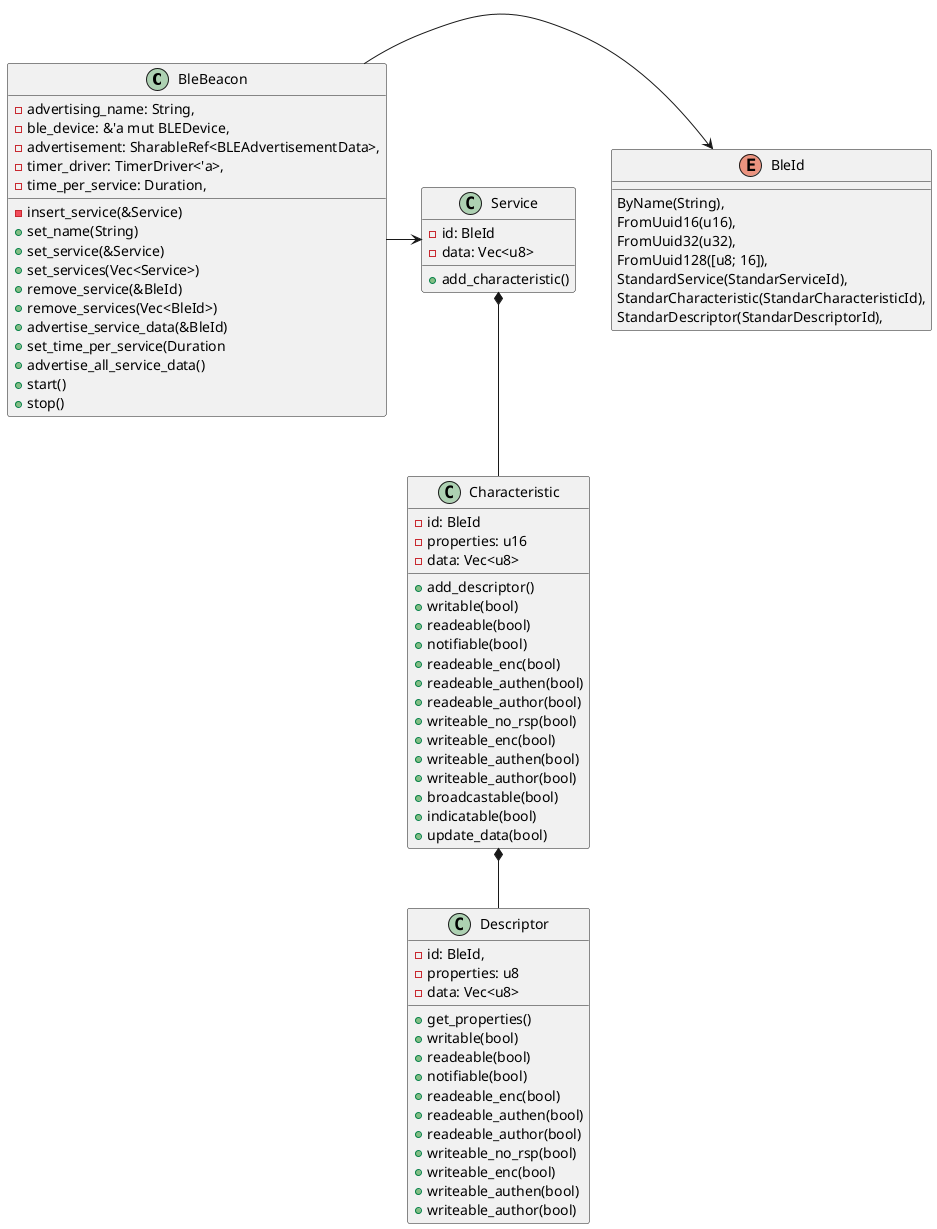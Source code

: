 @startuml Ble Beacon

class BleBeacon{
    - advertising_name: String,
    - ble_device: &'a mut BLEDevice,
    - advertisement: SharableRef<BLEAdvertisementData>,
    - timer_driver: TimerDriver<'a>,
    - time_per_service: Duration,
    - insert_service(&Service)
    + set_name(String)
    + set_service(&Service)
    + set_services(Vec<Service>)
    + remove_service(&BleId)
    + remove_services(Vec<BleId>)
    + advertise_service_data(&BleId)
    + set_time_per_service(Duration
    + advertise_all_service_data()
    + start()
    + stop()
}

enum BleId {
    ByName(String),
    FromUuid16(u16),
    FromUuid32(u32),
    FromUuid128([u8; 16]),
    StandardService(StandarServiceId),
    StandarCharacteristic(StandarCharacteristicId),
    StandarDescriptor(StandarDescriptorId),
}

class Service {
    - id: BleId
    - data: Vec<u8>
    + add_characteristic()
    
} 

class Characteristic{
    - id: BleId
    - properties: u16
    - data: Vec<u8>
    + add_descriptor()
    + writable(bool)
    + readeable(bool)
    + notifiable(bool)
    + readeable_enc(bool)
    + readeable_authen(bool)
    + readeable_author(bool)
    + writeable_no_rsp(bool)
    + writeable_enc(bool)
    + writeable_authen(bool)
    + writeable_author(bool)
    + broadcastable(bool)
    + indicatable(bool)
    + update_data(bool)
}

class Descriptor{
    - id: BleId,
    - properties: u8
    - data: Vec<u8>
    + get_properties()
    + writable(bool)
    + readeable(bool)
    + notifiable(bool)
    + readeable_enc(bool)
    + readeable_authen(bool)
    + readeable_author(bool)
    + writeable_no_rsp(bool)
    + writeable_enc(bool)
    + writeable_authen(bool)
    + writeable_author(bool)
}

BleBeacon -> BleId
BleBeacon -> Service
Service *-- Characteristic
Characteristic *-- Descriptor
@enduml